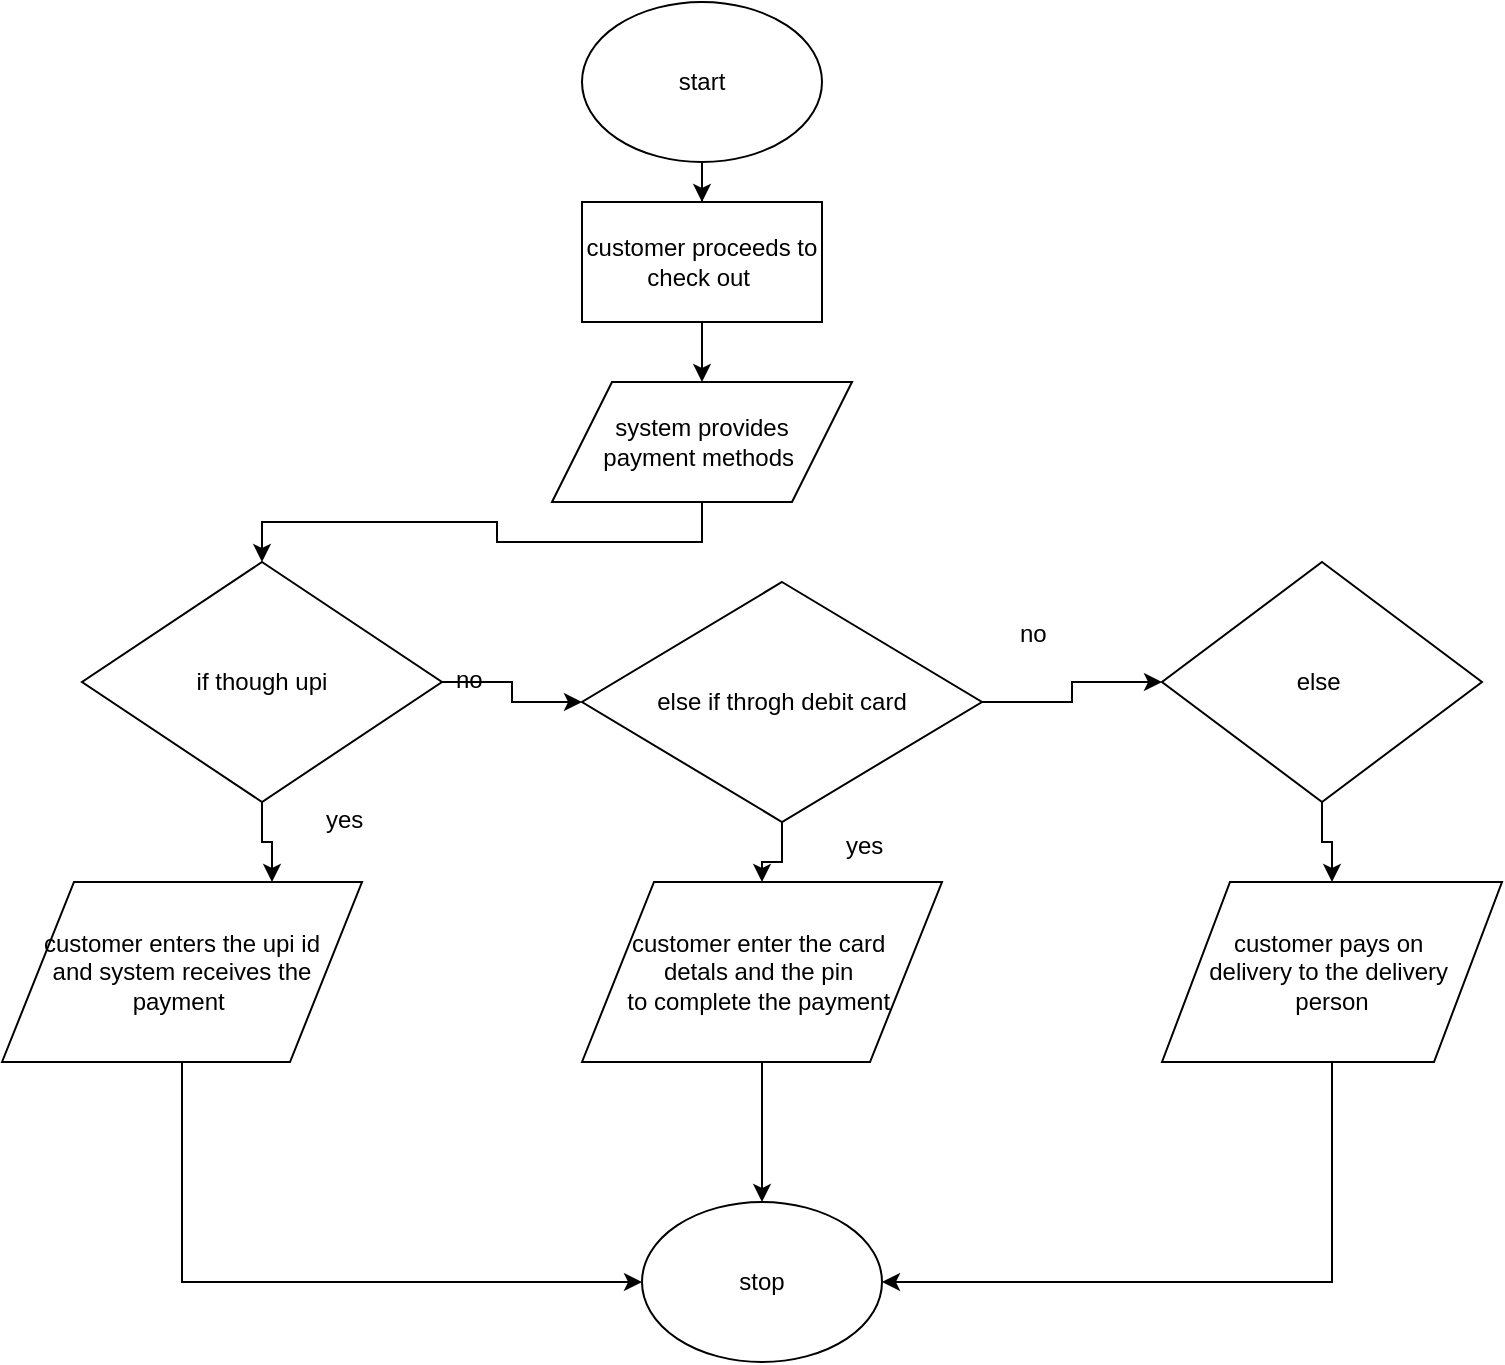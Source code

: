 <mxfile version="12.1.3" type="device" pages="1"><diagram id="F7lOSeByrixEYLuawFVO" name="Page-1"><mxGraphModel dx="1024" dy="530" grid="1" gridSize="10" guides="1" tooltips="1" connect="1" arrows="1" fold="1" page="1" pageScale="1" pageWidth="827" pageHeight="1169" math="0" shadow="0"><root><mxCell id="0"/><mxCell id="1" parent="0"/><mxCell id="-YkjiWze-zFhbHthBEPK-22" style="edgeStyle=orthogonalEdgeStyle;rounded=0;orthogonalLoop=1;jettySize=auto;html=1;exitX=0.5;exitY=1;exitDx=0;exitDy=0;" edge="1" parent="1" source="-YkjiWze-zFhbHthBEPK-1" target="-YkjiWze-zFhbHthBEPK-2"><mxGeometry relative="1" as="geometry"/></mxCell><mxCell id="-YkjiWze-zFhbHthBEPK-1" value="start" style="ellipse;whiteSpace=wrap;html=1;" vertex="1" parent="1"><mxGeometry x="330" y="30" width="120" height="80" as="geometry"/></mxCell><mxCell id="-YkjiWze-zFhbHthBEPK-23" style="edgeStyle=orthogonalEdgeStyle;rounded=0;orthogonalLoop=1;jettySize=auto;html=1;exitX=0.5;exitY=1;exitDx=0;exitDy=0;" edge="1" parent="1" source="-YkjiWze-zFhbHthBEPK-2" target="-YkjiWze-zFhbHthBEPK-3"><mxGeometry relative="1" as="geometry"/></mxCell><mxCell id="-YkjiWze-zFhbHthBEPK-2" value="customer proceeds to check out&amp;nbsp;" style="rounded=0;whiteSpace=wrap;html=1;" vertex="1" parent="1"><mxGeometry x="330" y="130" width="120" height="60" as="geometry"/></mxCell><mxCell id="-YkjiWze-zFhbHthBEPK-9" style="edgeStyle=orthogonalEdgeStyle;rounded=0;orthogonalLoop=1;jettySize=auto;html=1;exitX=0.5;exitY=1;exitDx=0;exitDy=0;entryX=0.5;entryY=0;entryDx=0;entryDy=0;" edge="1" parent="1" source="-YkjiWze-zFhbHthBEPK-3" target="-YkjiWze-zFhbHthBEPK-4"><mxGeometry relative="1" as="geometry"/></mxCell><mxCell id="-YkjiWze-zFhbHthBEPK-3" value="system provides&lt;br&gt;payment methods&amp;nbsp;" style="shape=parallelogram;perimeter=parallelogramPerimeter;whiteSpace=wrap;html=1;" vertex="1" parent="1"><mxGeometry x="315" y="220" width="150" height="60" as="geometry"/></mxCell><mxCell id="-YkjiWze-zFhbHthBEPK-7" style="edgeStyle=orthogonalEdgeStyle;rounded=0;orthogonalLoop=1;jettySize=auto;html=1;exitX=1;exitY=0.5;exitDx=0;exitDy=0;entryX=0;entryY=0.5;entryDx=0;entryDy=0;" edge="1" parent="1" source="-YkjiWze-zFhbHthBEPK-4" target="-YkjiWze-zFhbHthBEPK-5"><mxGeometry relative="1" as="geometry"/></mxCell><mxCell id="-YkjiWze-zFhbHthBEPK-15" style="edgeStyle=orthogonalEdgeStyle;rounded=0;orthogonalLoop=1;jettySize=auto;html=1;exitX=0.5;exitY=1;exitDx=0;exitDy=0;entryX=0.75;entryY=0;entryDx=0;entryDy=0;" edge="1" parent="1" source="-YkjiWze-zFhbHthBEPK-4" target="-YkjiWze-zFhbHthBEPK-10"><mxGeometry relative="1" as="geometry"/></mxCell><mxCell id="-YkjiWze-zFhbHthBEPK-4" value="if though upi" style="rhombus;whiteSpace=wrap;html=1;" vertex="1" parent="1"><mxGeometry x="80" y="310" width="180" height="120" as="geometry"/></mxCell><mxCell id="-YkjiWze-zFhbHthBEPK-8" style="edgeStyle=orthogonalEdgeStyle;rounded=0;orthogonalLoop=1;jettySize=auto;html=1;exitX=1;exitY=0.5;exitDx=0;exitDy=0;" edge="1" parent="1" source="-YkjiWze-zFhbHthBEPK-5" target="-YkjiWze-zFhbHthBEPK-6"><mxGeometry relative="1" as="geometry"/></mxCell><mxCell id="-YkjiWze-zFhbHthBEPK-16" style="edgeStyle=orthogonalEdgeStyle;rounded=0;orthogonalLoop=1;jettySize=auto;html=1;exitX=0.5;exitY=1;exitDx=0;exitDy=0;" edge="1" parent="1" source="-YkjiWze-zFhbHthBEPK-5" target="-YkjiWze-zFhbHthBEPK-11"><mxGeometry relative="1" as="geometry"/></mxCell><mxCell id="-YkjiWze-zFhbHthBEPK-5" value="else if throgh debit card" style="rhombus;whiteSpace=wrap;html=1;" vertex="1" parent="1"><mxGeometry x="330" y="320" width="200" height="120" as="geometry"/></mxCell><mxCell id="-YkjiWze-zFhbHthBEPK-17" style="edgeStyle=orthogonalEdgeStyle;rounded=0;orthogonalLoop=1;jettySize=auto;html=1;exitX=0.5;exitY=1;exitDx=0;exitDy=0;" edge="1" parent="1" source="-YkjiWze-zFhbHthBEPK-6" target="-YkjiWze-zFhbHthBEPK-13"><mxGeometry relative="1" as="geometry"/></mxCell><mxCell id="-YkjiWze-zFhbHthBEPK-6" value="else&amp;nbsp;" style="rhombus;whiteSpace=wrap;html=1;" vertex="1" parent="1"><mxGeometry x="620" y="310" width="160" height="120" as="geometry"/></mxCell><mxCell id="-YkjiWze-zFhbHthBEPK-25" style="edgeStyle=orthogonalEdgeStyle;rounded=0;orthogonalLoop=1;jettySize=auto;html=1;exitX=0.5;exitY=1;exitDx=0;exitDy=0;entryX=0;entryY=0.5;entryDx=0;entryDy=0;" edge="1" parent="1" source="-YkjiWze-zFhbHthBEPK-10" target="-YkjiWze-zFhbHthBEPK-24"><mxGeometry relative="1" as="geometry"/></mxCell><mxCell id="-YkjiWze-zFhbHthBEPK-10" value="customer enters the upi id&lt;br&gt;and system receives the payment&amp;nbsp;" style="shape=parallelogram;perimeter=parallelogramPerimeter;whiteSpace=wrap;html=1;" vertex="1" parent="1"><mxGeometry x="40" y="470" width="180" height="90" as="geometry"/></mxCell><mxCell id="-YkjiWze-zFhbHthBEPK-26" style="edgeStyle=orthogonalEdgeStyle;rounded=0;orthogonalLoop=1;jettySize=auto;html=1;exitX=0.5;exitY=1;exitDx=0;exitDy=0;entryX=0.5;entryY=0;entryDx=0;entryDy=0;" edge="1" parent="1" source="-YkjiWze-zFhbHthBEPK-11" target="-YkjiWze-zFhbHthBEPK-24"><mxGeometry relative="1" as="geometry"/></mxCell><mxCell id="-YkjiWze-zFhbHthBEPK-11" value="customer enter the card&amp;nbsp;&lt;br&gt;detals and the pin&amp;nbsp;&lt;br&gt;to complete the payment&amp;nbsp;" style="shape=parallelogram;perimeter=parallelogramPerimeter;whiteSpace=wrap;html=1;" vertex="1" parent="1"><mxGeometry x="330" y="470" width="180" height="90" as="geometry"/></mxCell><mxCell id="-YkjiWze-zFhbHthBEPK-29" style="edgeStyle=orthogonalEdgeStyle;rounded=0;orthogonalLoop=1;jettySize=auto;html=1;exitX=0.5;exitY=1;exitDx=0;exitDy=0;entryX=1;entryY=0.5;entryDx=0;entryDy=0;" edge="1" parent="1" source="-YkjiWze-zFhbHthBEPK-13" target="-YkjiWze-zFhbHthBEPK-24"><mxGeometry relative="1" as="geometry"/></mxCell><mxCell id="-YkjiWze-zFhbHthBEPK-13" value="customer pays on&amp;nbsp;&lt;br&gt;delivery to the delivery&amp;nbsp;&lt;br&gt;person" style="shape=parallelogram;perimeter=parallelogramPerimeter;whiteSpace=wrap;html=1;" vertex="1" parent="1"><mxGeometry x="620" y="470" width="170" height="90" as="geometry"/></mxCell><mxCell id="-YkjiWze-zFhbHthBEPK-18" value="yes" style="text;html=1;resizable=0;points=[];autosize=1;align=left;verticalAlign=top;spacingTop=-4;" vertex="1" parent="1"><mxGeometry x="200" y="429" width="30" height="20" as="geometry"/></mxCell><mxCell id="-YkjiWze-zFhbHthBEPK-19" value="no" style="text;html=1;resizable=0;points=[];autosize=1;align=left;verticalAlign=top;spacingTop=-4;" vertex="1" parent="1"><mxGeometry x="265" y="359" width="30" height="20" as="geometry"/></mxCell><mxCell id="-YkjiWze-zFhbHthBEPK-20" value="no" style="text;html=1;resizable=0;points=[];autosize=1;align=left;verticalAlign=top;spacingTop=-4;" vertex="1" parent="1"><mxGeometry x="547" y="336" width="30" height="20" as="geometry"/></mxCell><mxCell id="-YkjiWze-zFhbHthBEPK-21" value="yes" style="text;html=1;resizable=0;points=[];autosize=1;align=left;verticalAlign=top;spacingTop=-4;" vertex="1" parent="1"><mxGeometry x="460" y="442" width="30" height="20" as="geometry"/></mxCell><mxCell id="-YkjiWze-zFhbHthBEPK-24" value="stop" style="ellipse;whiteSpace=wrap;html=1;" vertex="1" parent="1"><mxGeometry x="360" y="630" width="120" height="80" as="geometry"/></mxCell></root></mxGraphModel></diagram></mxfile>